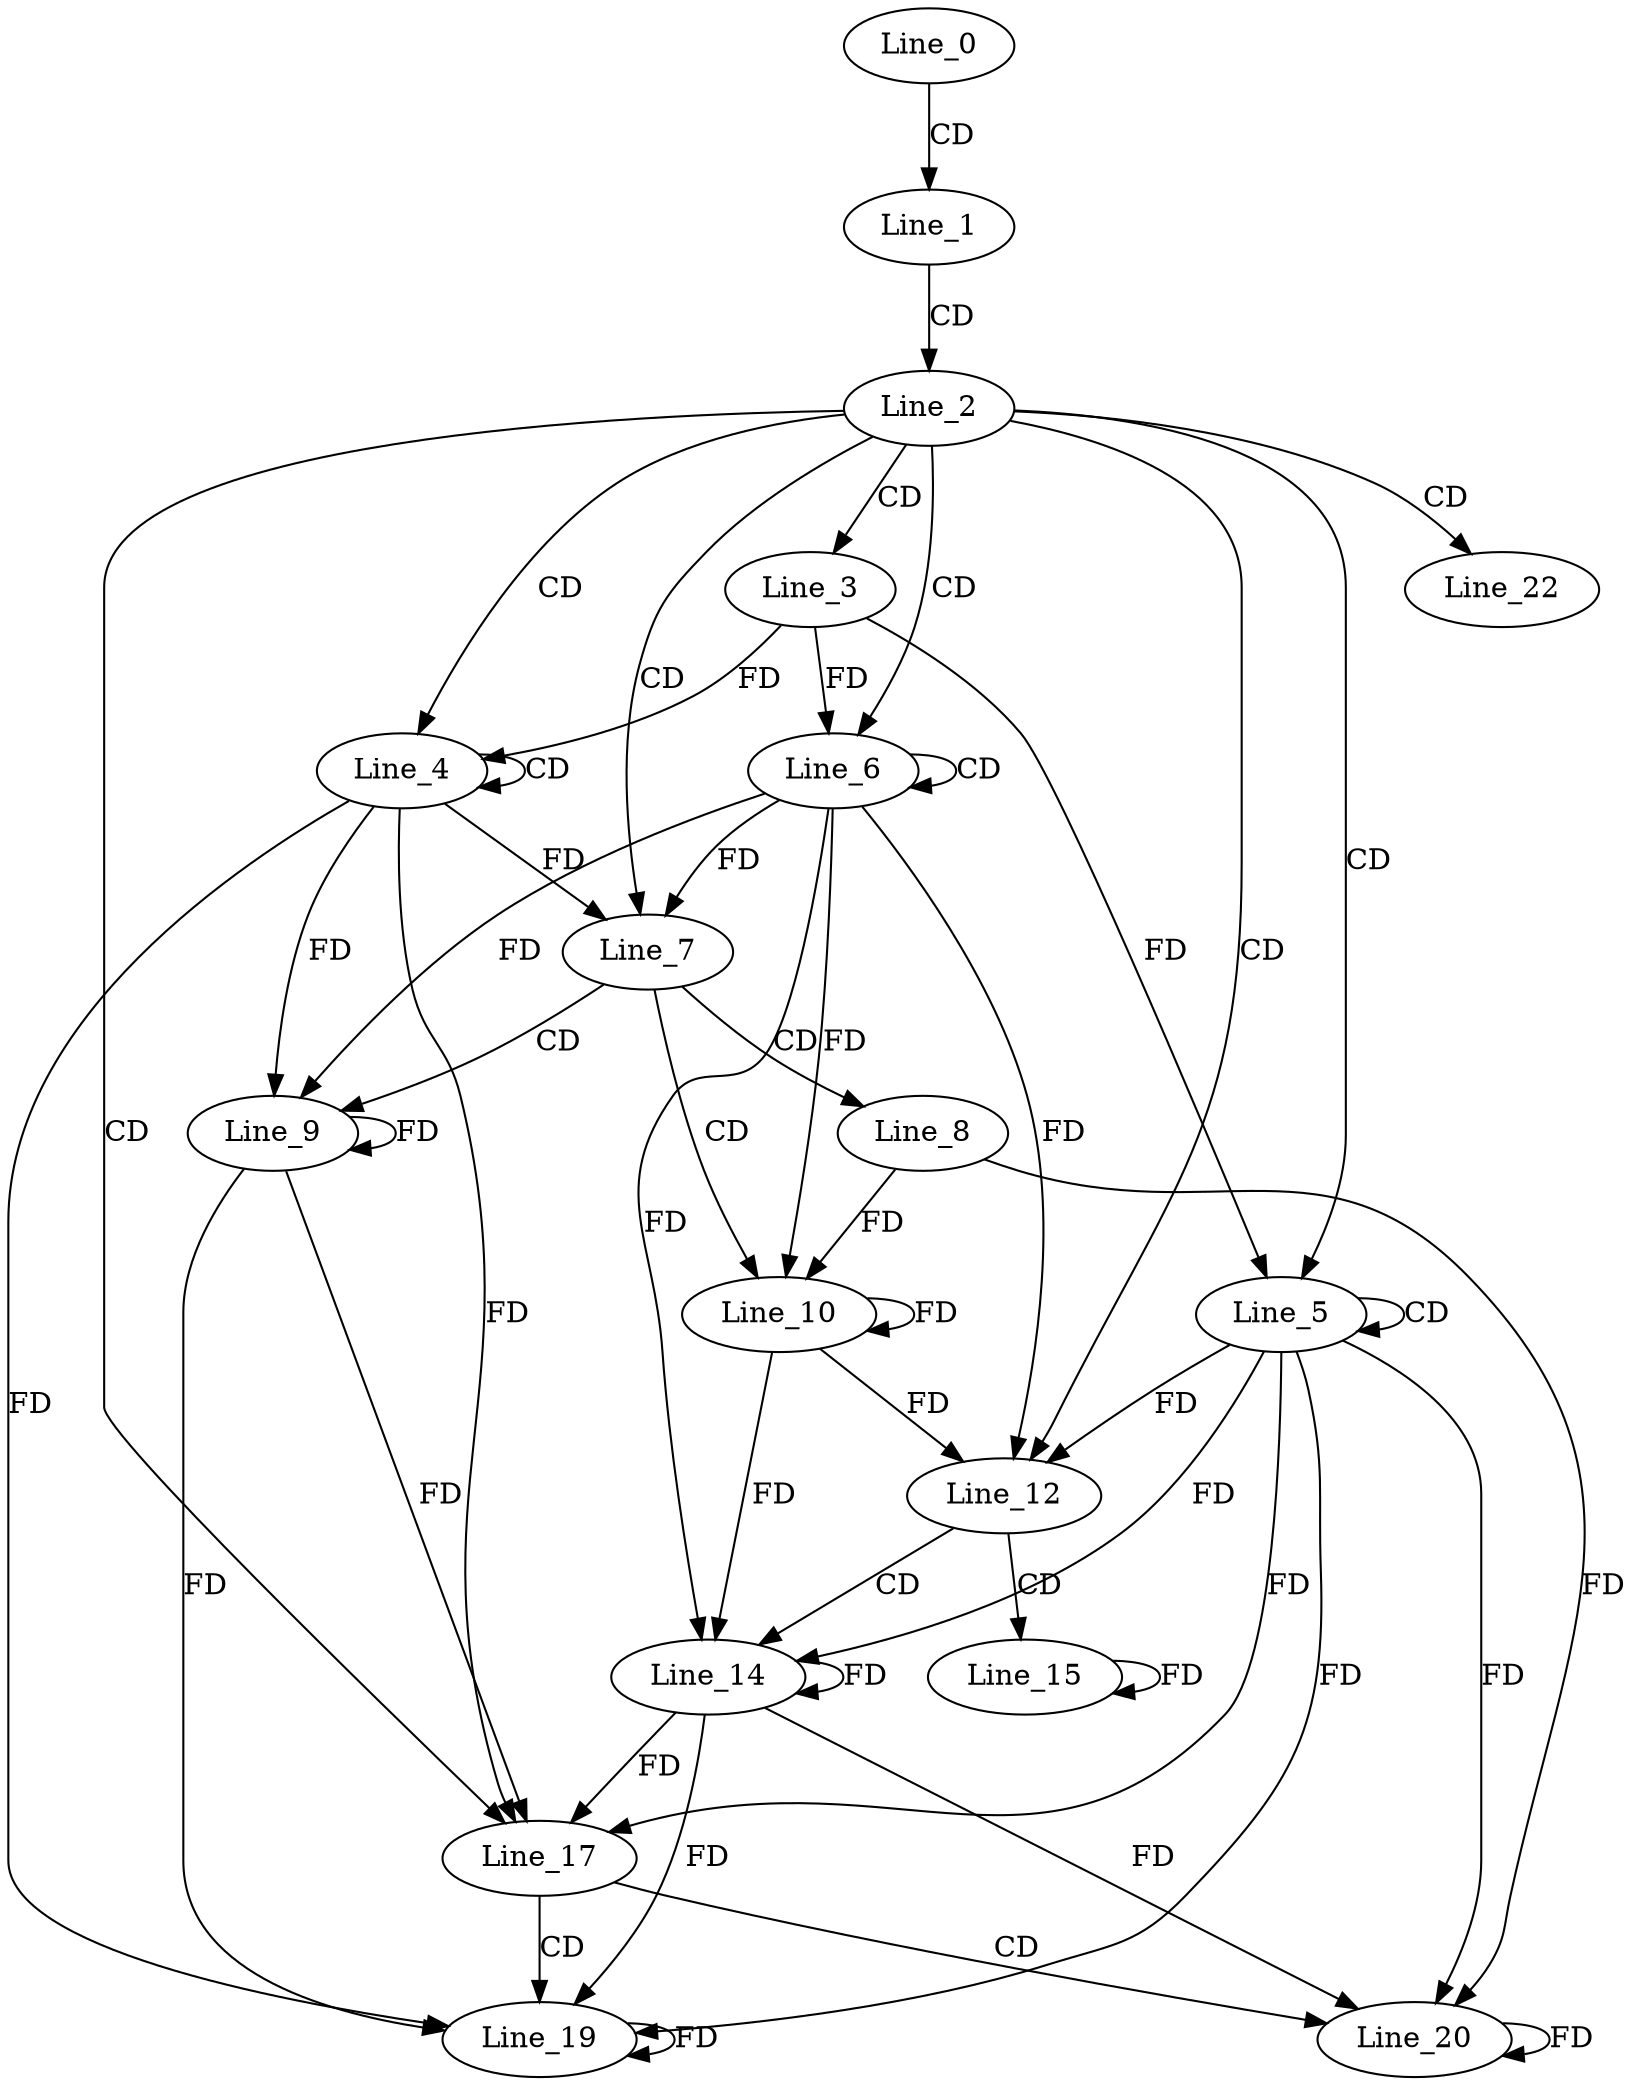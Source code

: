 digraph G {
  Line_0;
  Line_1;
  Line_2;
  Line_3;
  Line_4;
  Line_4;
  Line_5;
  Line_5;
  Line_6;
  Line_6;
  Line_7;
  Line_8;
  Line_9;
  Line_10;
  Line_12;
  Line_14;
  Line_15;
  Line_17;
  Line_19;
  Line_20;
  Line_22;
  Line_0 -> Line_1 [ label="CD" ];
  Line_1 -> Line_2 [ label="CD" ];
  Line_2 -> Line_3 [ label="CD" ];
  Line_2 -> Line_4 [ label="CD" ];
  Line_4 -> Line_4 [ label="CD" ];
  Line_3 -> Line_4 [ label="FD" ];
  Line_2 -> Line_5 [ label="CD" ];
  Line_5 -> Line_5 [ label="CD" ];
  Line_3 -> Line_5 [ label="FD" ];
  Line_2 -> Line_6 [ label="CD" ];
  Line_6 -> Line_6 [ label="CD" ];
  Line_3 -> Line_6 [ label="FD" ];
  Line_2 -> Line_7 [ label="CD" ];
  Line_6 -> Line_7 [ label="FD" ];
  Line_4 -> Line_7 [ label="FD" ];
  Line_7 -> Line_8 [ label="CD" ];
  Line_7 -> Line_9 [ label="CD" ];
  Line_4 -> Line_9 [ label="FD" ];
  Line_9 -> Line_9 [ label="FD" ];
  Line_6 -> Line_9 [ label="FD" ];
  Line_7 -> Line_10 [ label="CD" ];
  Line_6 -> Line_10 [ label="FD" ];
  Line_10 -> Line_10 [ label="FD" ];
  Line_8 -> Line_10 [ label="FD" ];
  Line_2 -> Line_12 [ label="CD" ];
  Line_5 -> Line_12 [ label="FD" ];
  Line_6 -> Line_12 [ label="FD" ];
  Line_10 -> Line_12 [ label="FD" ];
  Line_12 -> Line_14 [ label="CD" ];
  Line_5 -> Line_14 [ label="FD" ];
  Line_14 -> Line_14 [ label="FD" ];
  Line_6 -> Line_14 [ label="FD" ];
  Line_10 -> Line_14 [ label="FD" ];
  Line_12 -> Line_15 [ label="CD" ];
  Line_15 -> Line_15 [ label="FD" ];
  Line_2 -> Line_17 [ label="CD" ];
  Line_5 -> Line_17 [ label="FD" ];
  Line_14 -> Line_17 [ label="FD" ];
  Line_4 -> Line_17 [ label="FD" ];
  Line_9 -> Line_17 [ label="FD" ];
  Line_17 -> Line_19 [ label="CD" ];
  Line_4 -> Line_19 [ label="FD" ];
  Line_9 -> Line_19 [ label="FD" ];
  Line_19 -> Line_19 [ label="FD" ];
  Line_5 -> Line_19 [ label="FD" ];
  Line_14 -> Line_19 [ label="FD" ];
  Line_17 -> Line_20 [ label="CD" ];
  Line_5 -> Line_20 [ label="FD" ];
  Line_14 -> Line_20 [ label="FD" ];
  Line_20 -> Line_20 [ label="FD" ];
  Line_8 -> Line_20 [ label="FD" ];
  Line_2 -> Line_22 [ label="CD" ];
}
